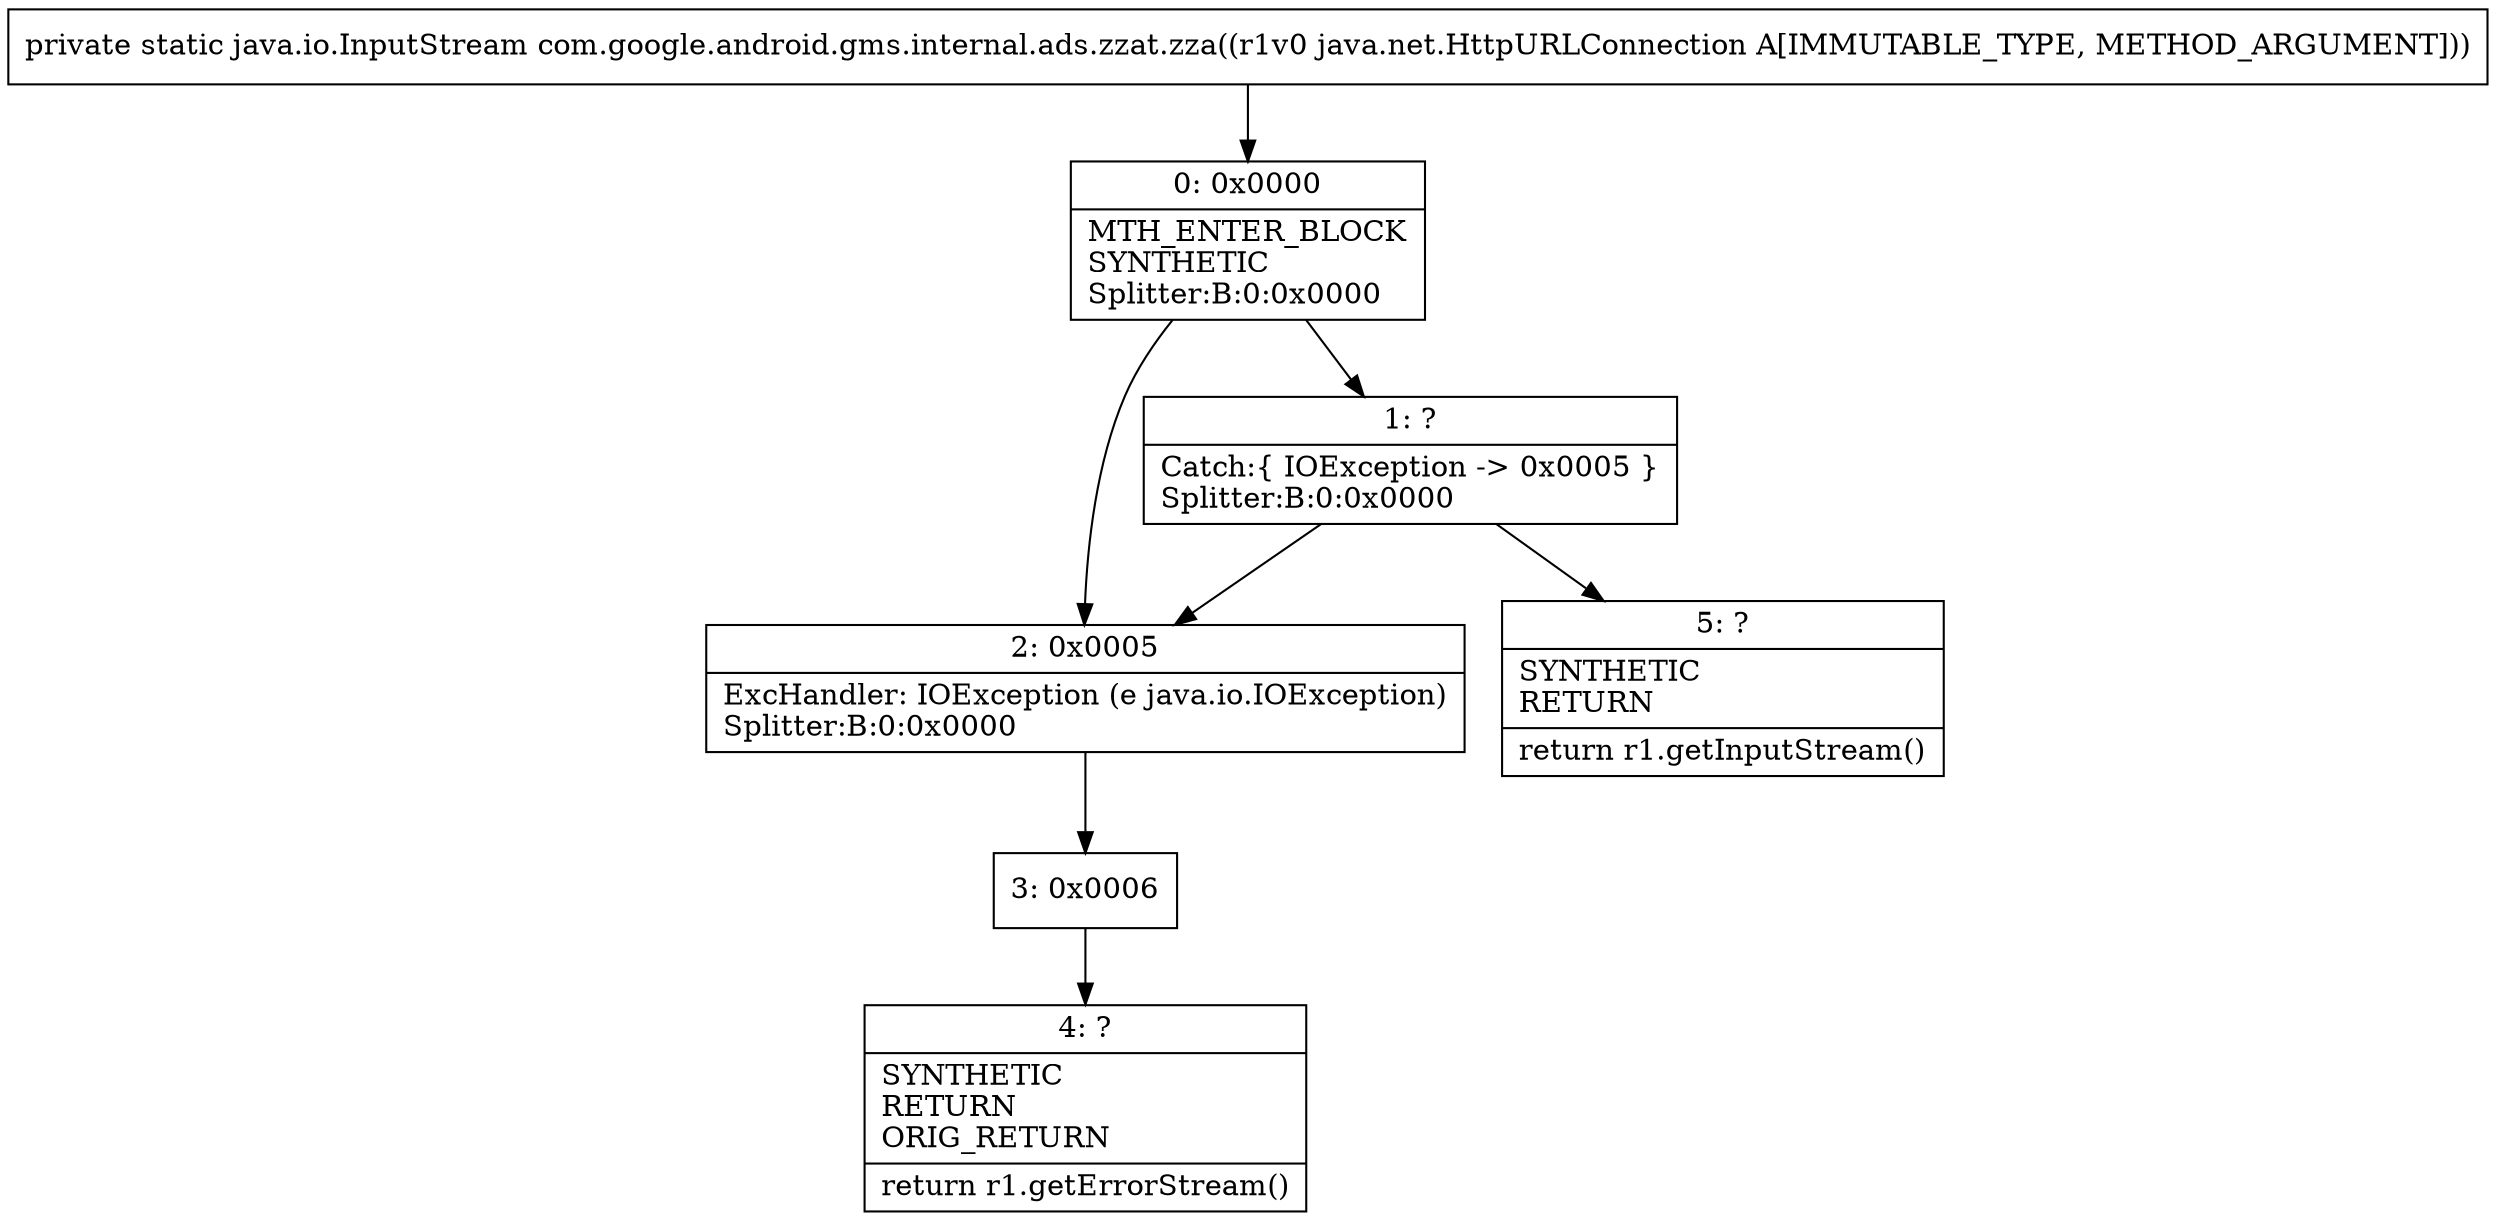 digraph "CFG forcom.google.android.gms.internal.ads.zzat.zza(Ljava\/net\/HttpURLConnection;)Ljava\/io\/InputStream;" {
Node_0 [shape=record,label="{0\:\ 0x0000|MTH_ENTER_BLOCK\lSYNTHETIC\lSplitter:B:0:0x0000\l}"];
Node_1 [shape=record,label="{1\:\ ?|Catch:\{ IOException \-\> 0x0005 \}\lSplitter:B:0:0x0000\l}"];
Node_2 [shape=record,label="{2\:\ 0x0005|ExcHandler: IOException (e java.io.IOException)\lSplitter:B:0:0x0000\l}"];
Node_3 [shape=record,label="{3\:\ 0x0006}"];
Node_4 [shape=record,label="{4\:\ ?|SYNTHETIC\lRETURN\lORIG_RETURN\l|return r1.getErrorStream()\l}"];
Node_5 [shape=record,label="{5\:\ ?|SYNTHETIC\lRETURN\l|return r1.getInputStream()\l}"];
MethodNode[shape=record,label="{private static java.io.InputStream com.google.android.gms.internal.ads.zzat.zza((r1v0 java.net.HttpURLConnection A[IMMUTABLE_TYPE, METHOD_ARGUMENT])) }"];
MethodNode -> Node_0;
Node_0 -> Node_1;
Node_0 -> Node_2;
Node_1 -> Node_2;
Node_1 -> Node_5;
Node_2 -> Node_3;
Node_3 -> Node_4;
}

